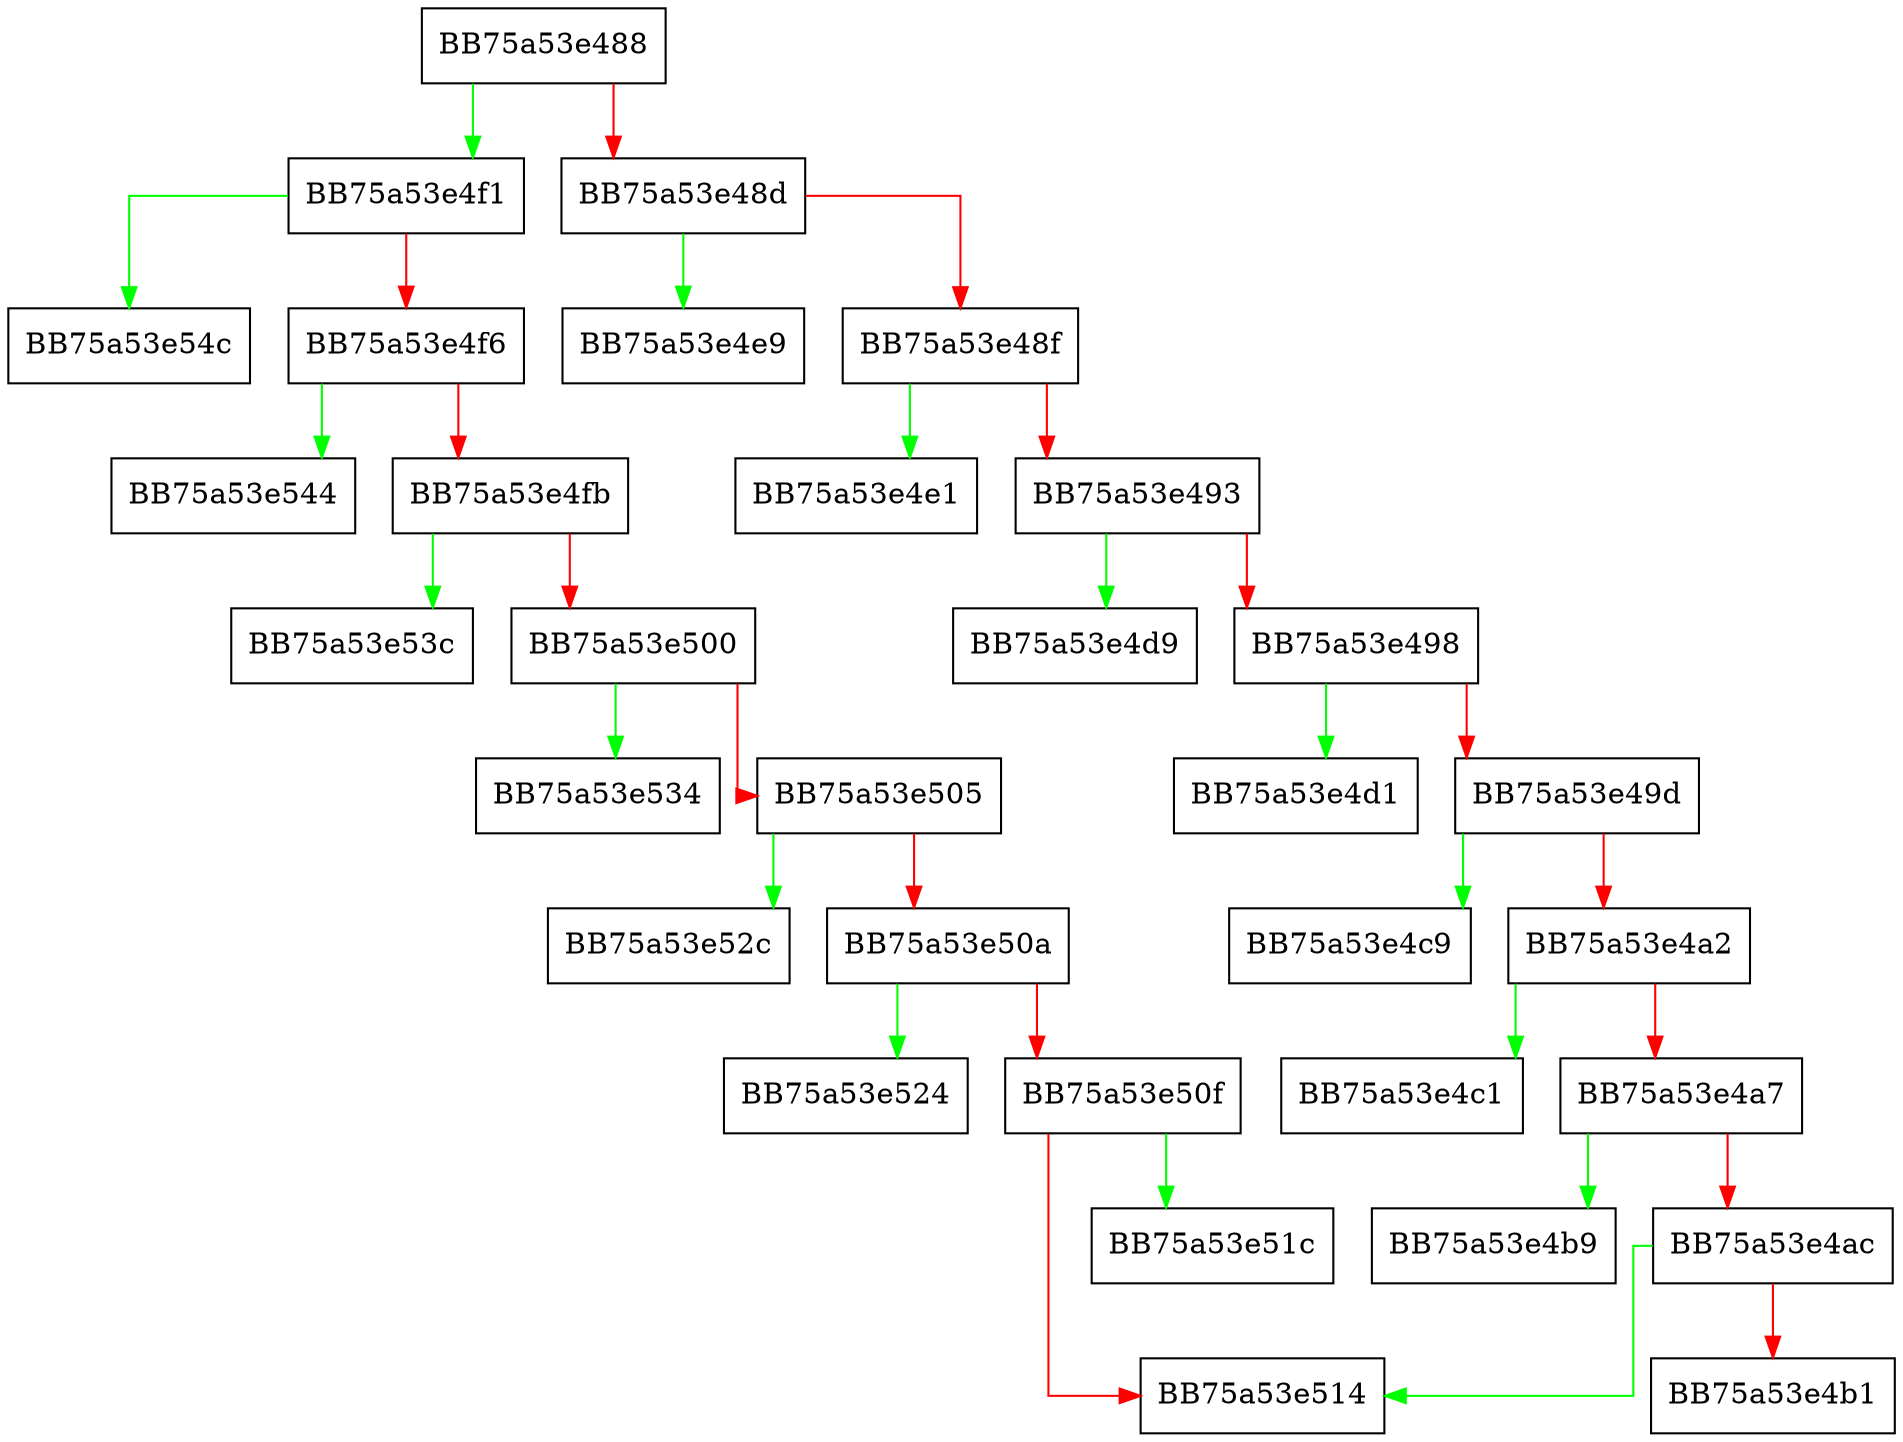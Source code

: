 digraph _Stringify {
  node [shape="box"];
  graph [splines=ortho];
  BB75a53e488 -> BB75a53e4f1 [color="green"];
  BB75a53e488 -> BB75a53e48d [color="red"];
  BB75a53e48d -> BB75a53e4e9 [color="green"];
  BB75a53e48d -> BB75a53e48f [color="red"];
  BB75a53e48f -> BB75a53e4e1 [color="green"];
  BB75a53e48f -> BB75a53e493 [color="red"];
  BB75a53e493 -> BB75a53e4d9 [color="green"];
  BB75a53e493 -> BB75a53e498 [color="red"];
  BB75a53e498 -> BB75a53e4d1 [color="green"];
  BB75a53e498 -> BB75a53e49d [color="red"];
  BB75a53e49d -> BB75a53e4c9 [color="green"];
  BB75a53e49d -> BB75a53e4a2 [color="red"];
  BB75a53e4a2 -> BB75a53e4c1 [color="green"];
  BB75a53e4a2 -> BB75a53e4a7 [color="red"];
  BB75a53e4a7 -> BB75a53e4b9 [color="green"];
  BB75a53e4a7 -> BB75a53e4ac [color="red"];
  BB75a53e4ac -> BB75a53e514 [color="green"];
  BB75a53e4ac -> BB75a53e4b1 [color="red"];
  BB75a53e4f1 -> BB75a53e54c [color="green"];
  BB75a53e4f1 -> BB75a53e4f6 [color="red"];
  BB75a53e4f6 -> BB75a53e544 [color="green"];
  BB75a53e4f6 -> BB75a53e4fb [color="red"];
  BB75a53e4fb -> BB75a53e53c [color="green"];
  BB75a53e4fb -> BB75a53e500 [color="red"];
  BB75a53e500 -> BB75a53e534 [color="green"];
  BB75a53e500 -> BB75a53e505 [color="red"];
  BB75a53e505 -> BB75a53e52c [color="green"];
  BB75a53e505 -> BB75a53e50a [color="red"];
  BB75a53e50a -> BB75a53e524 [color="green"];
  BB75a53e50a -> BB75a53e50f [color="red"];
  BB75a53e50f -> BB75a53e51c [color="green"];
  BB75a53e50f -> BB75a53e514 [color="red"];
}